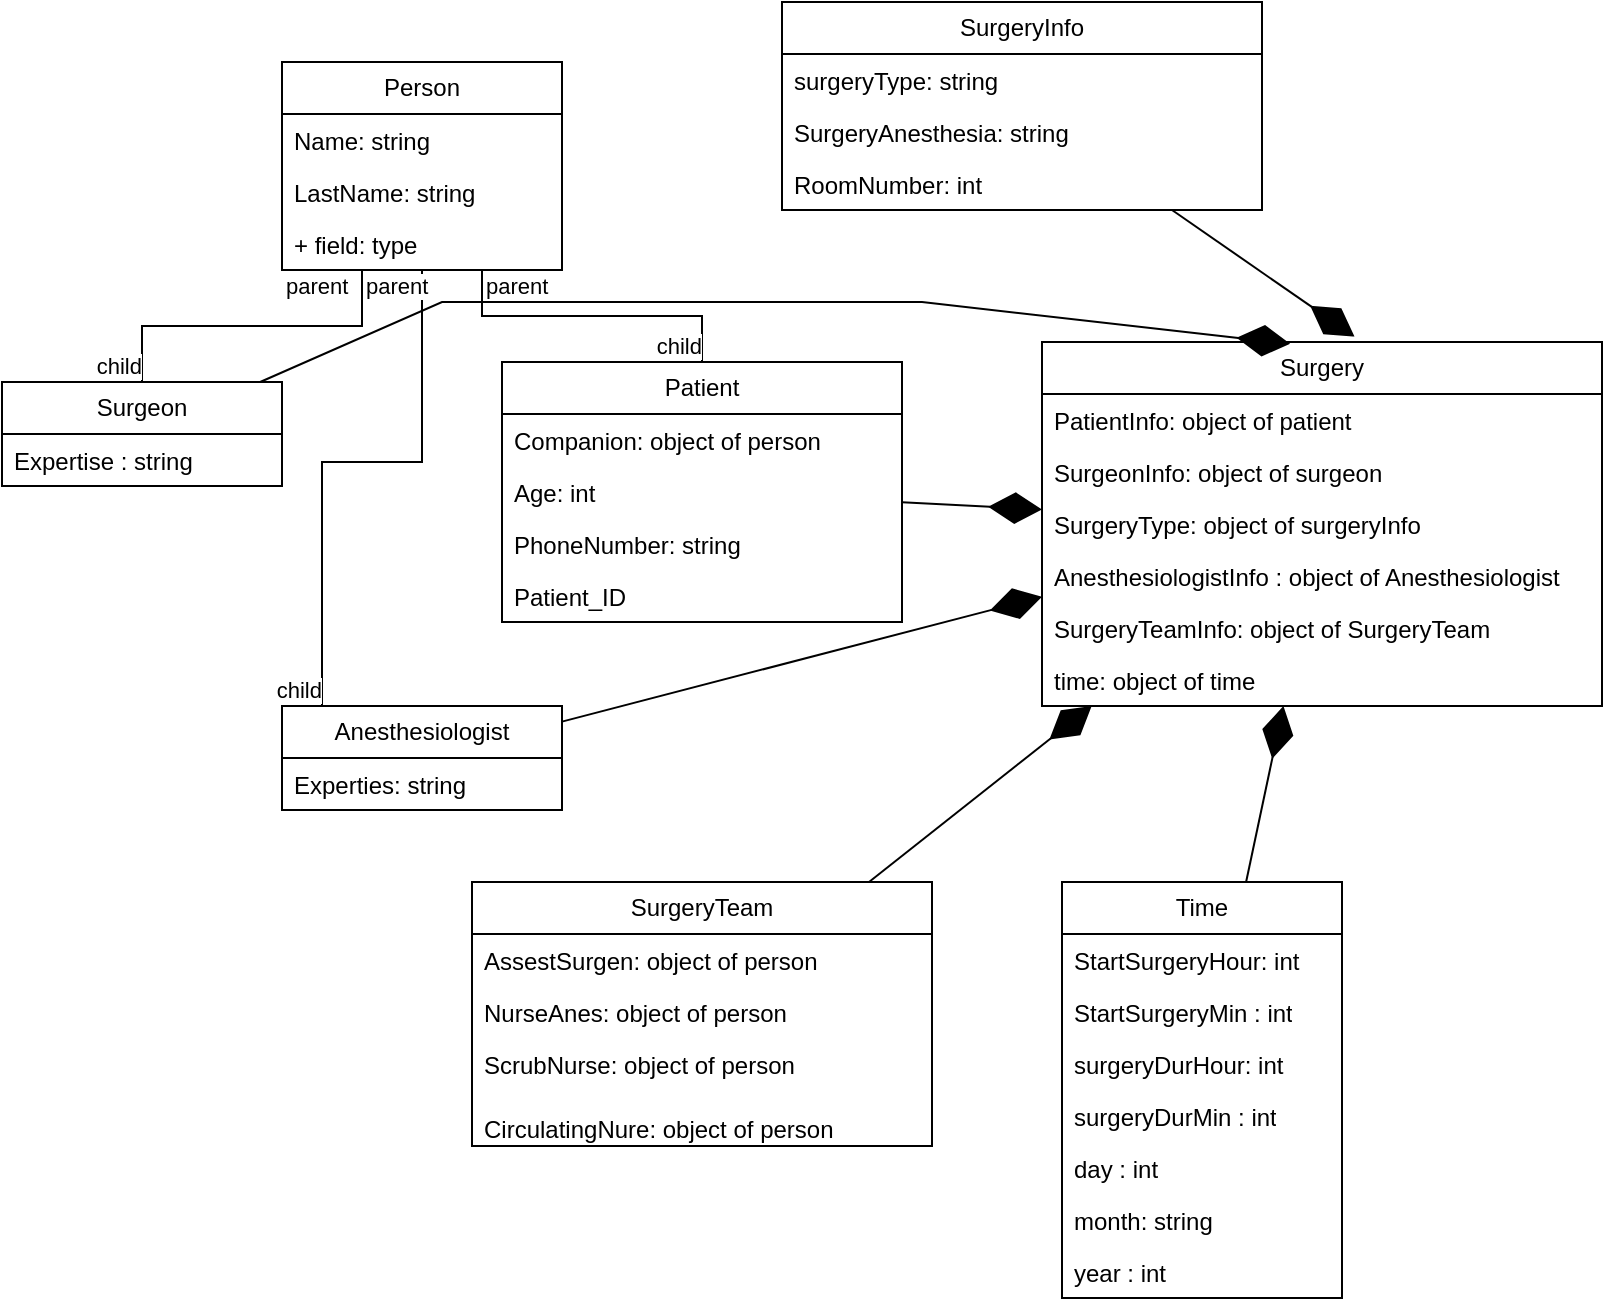 <mxfile version="24.4.14" type="device">
  <diagram id="w68jyI-FTWIqQqtQz8KB" name="Page-1">
    <mxGraphModel dx="1235" dy="709" grid="1" gridSize="10" guides="1" tooltips="1" connect="1" arrows="1" fold="1" page="1" pageScale="1" pageWidth="850" pageHeight="1100" math="0" shadow="0">
      <root>
        <mxCell id="0" />
        <mxCell id="1" parent="0" />
        <mxCell id="ivLCqieOoTdw7MXz736P-1" value="Person" style="swimlane;fontStyle=0;childLayout=stackLayout;horizontal=1;startSize=26;fillColor=none;horizontalStack=0;resizeParent=1;resizeParentMax=0;resizeLast=0;collapsible=1;marginBottom=0;whiteSpace=wrap;html=1;" parent="1" vertex="1">
          <mxGeometry x="160" y="230" width="140" height="104" as="geometry" />
        </mxCell>
        <mxCell id="ivLCqieOoTdw7MXz736P-2" value="Name: string" style="text;strokeColor=none;fillColor=none;align=left;verticalAlign=top;spacingLeft=4;spacingRight=4;overflow=hidden;rotatable=0;points=[[0,0.5],[1,0.5]];portConstraint=eastwest;whiteSpace=wrap;html=1;" parent="ivLCqieOoTdw7MXz736P-1" vertex="1">
          <mxGeometry y="26" width="140" height="26" as="geometry" />
        </mxCell>
        <mxCell id="ivLCqieOoTdw7MXz736P-3" value="LastName: string" style="text;strokeColor=none;fillColor=none;align=left;verticalAlign=top;spacingLeft=4;spacingRight=4;overflow=hidden;rotatable=0;points=[[0,0.5],[1,0.5]];portConstraint=eastwest;whiteSpace=wrap;html=1;" parent="ivLCqieOoTdw7MXz736P-1" vertex="1">
          <mxGeometry y="52" width="140" height="26" as="geometry" />
        </mxCell>
        <mxCell id="ivLCqieOoTdw7MXz736P-4" value="+ field: type" style="text;strokeColor=none;fillColor=none;align=left;verticalAlign=top;spacingLeft=4;spacingRight=4;overflow=hidden;rotatable=0;points=[[0,0.5],[1,0.5]];portConstraint=eastwest;whiteSpace=wrap;html=1;" parent="ivLCqieOoTdw7MXz736P-1" vertex="1">
          <mxGeometry y="78" width="140" height="26" as="geometry" />
        </mxCell>
        <mxCell id="ivLCqieOoTdw7MXz736P-5" value="Surgeon" style="swimlane;fontStyle=0;childLayout=stackLayout;horizontal=1;startSize=26;fillColor=none;horizontalStack=0;resizeParent=1;resizeParentMax=0;resizeLast=0;collapsible=1;marginBottom=0;whiteSpace=wrap;html=1;" parent="1" vertex="1">
          <mxGeometry x="20" y="390" width="140" height="52" as="geometry" />
        </mxCell>
        <mxCell id="ivLCqieOoTdw7MXz736P-7" value="Expertise : string" style="text;strokeColor=none;fillColor=none;align=left;verticalAlign=top;spacingLeft=4;spacingRight=4;overflow=hidden;rotatable=0;points=[[0,0.5],[1,0.5]];portConstraint=eastwest;whiteSpace=wrap;html=1;" parent="ivLCqieOoTdw7MXz736P-5" vertex="1">
          <mxGeometry y="26" width="140" height="26" as="geometry" />
        </mxCell>
        <mxCell id="ivLCqieOoTdw7MXz736P-9" value=" Patient" style="swimlane;fontStyle=0;childLayout=stackLayout;horizontal=1;startSize=26;fillColor=none;horizontalStack=0;resizeParent=1;resizeParentMax=0;resizeLast=0;collapsible=1;marginBottom=0;whiteSpace=wrap;html=1;" parent="1" vertex="1">
          <mxGeometry x="270" y="380" width="200" height="130" as="geometry" />
        </mxCell>
        <mxCell id="ivLCqieOoTdw7MXz736P-10" value="Companion: object of person" style="text;strokeColor=none;fillColor=none;align=left;verticalAlign=top;spacingLeft=4;spacingRight=4;overflow=hidden;rotatable=0;points=[[0,0.5],[1,0.5]];portConstraint=eastwest;whiteSpace=wrap;html=1;" parent="ivLCqieOoTdw7MXz736P-9" vertex="1">
          <mxGeometry y="26" width="200" height="26" as="geometry" />
        </mxCell>
        <mxCell id="ivLCqieOoTdw7MXz736P-11" value="Age: int" style="text;strokeColor=none;fillColor=none;align=left;verticalAlign=top;spacingLeft=4;spacingRight=4;overflow=hidden;rotatable=0;points=[[0,0.5],[1,0.5]];portConstraint=eastwest;whiteSpace=wrap;html=1;" parent="ivLCqieOoTdw7MXz736P-9" vertex="1">
          <mxGeometry y="52" width="200" height="26" as="geometry" />
        </mxCell>
        <mxCell id="ivLCqieOoTdw7MXz736P-12" value="PhoneNumber: string" style="text;strokeColor=none;fillColor=none;align=left;verticalAlign=top;spacingLeft=4;spacingRight=4;overflow=hidden;rotatable=0;points=[[0,0.5],[1,0.5]];portConstraint=eastwest;whiteSpace=wrap;html=1;" parent="ivLCqieOoTdw7MXz736P-9" vertex="1">
          <mxGeometry y="78" width="200" height="26" as="geometry" />
        </mxCell>
        <mxCell id="ivLCqieOoTdw7MXz736P-13" value="Patient_ID" style="text;strokeColor=none;fillColor=none;align=left;verticalAlign=top;spacingLeft=4;spacingRight=4;overflow=hidden;rotatable=0;points=[[0,0.5],[1,0.5]];portConstraint=eastwest;whiteSpace=wrap;html=1;" parent="ivLCqieOoTdw7MXz736P-9" vertex="1">
          <mxGeometry y="104" width="200" height="26" as="geometry" />
        </mxCell>
        <mxCell id="ivLCqieOoTdw7MXz736P-14" value="Surgery" style="swimlane;fontStyle=0;childLayout=stackLayout;horizontal=1;startSize=26;fillColor=none;horizontalStack=0;resizeParent=1;resizeParentMax=0;resizeLast=0;collapsible=1;marginBottom=0;whiteSpace=wrap;html=1;" parent="1" vertex="1">
          <mxGeometry x="540" y="370" width="280" height="182" as="geometry" />
        </mxCell>
        <mxCell id="ivLCqieOoTdw7MXz736P-15" value="PatientInfo: object of patient" style="text;strokeColor=none;fillColor=none;align=left;verticalAlign=top;spacingLeft=4;spacingRight=4;overflow=hidden;rotatable=0;points=[[0,0.5],[1,0.5]];portConstraint=eastwest;whiteSpace=wrap;html=1;" parent="ivLCqieOoTdw7MXz736P-14" vertex="1">
          <mxGeometry y="26" width="280" height="26" as="geometry" />
        </mxCell>
        <mxCell id="ivLCqieOoTdw7MXz736P-16" value="SurgeonInfo: object of surgeon" style="text;strokeColor=none;fillColor=none;align=left;verticalAlign=top;spacingLeft=4;spacingRight=4;overflow=hidden;rotatable=0;points=[[0,0.5],[1,0.5]];portConstraint=eastwest;whiteSpace=wrap;html=1;" parent="ivLCqieOoTdw7MXz736P-14" vertex="1">
          <mxGeometry y="52" width="280" height="26" as="geometry" />
        </mxCell>
        <mxCell id="ivLCqieOoTdw7MXz736P-25" value="SurgeryType: object of surgeryInfo" style="text;strokeColor=none;fillColor=none;align=left;verticalAlign=top;spacingLeft=4;spacingRight=4;overflow=hidden;rotatable=0;points=[[0,0.5],[1,0.5]];portConstraint=eastwest;whiteSpace=wrap;html=1;" parent="ivLCqieOoTdw7MXz736P-14" vertex="1">
          <mxGeometry y="78" width="280" height="26" as="geometry" />
        </mxCell>
        <mxCell id="ivLCqieOoTdw7MXz736P-27" value="AnesthesiologistInfo : object of Anesthesiologist" style="text;strokeColor=none;fillColor=none;align=left;verticalAlign=top;spacingLeft=4;spacingRight=4;overflow=hidden;rotatable=0;points=[[0,0.5],[1,0.5]];portConstraint=eastwest;whiteSpace=wrap;html=1;" parent="ivLCqieOoTdw7MXz736P-14" vertex="1">
          <mxGeometry y="104" width="280" height="26" as="geometry" />
        </mxCell>
        <mxCell id="ivLCqieOoTdw7MXz736P-38" value="SurgeryTeamInfo: object of SurgeryTeam" style="text;strokeColor=none;fillColor=none;align=left;verticalAlign=top;spacingLeft=4;spacingRight=4;overflow=hidden;rotatable=0;points=[[0,0.5],[1,0.5]];portConstraint=eastwest;whiteSpace=wrap;html=1;" parent="ivLCqieOoTdw7MXz736P-14" vertex="1">
          <mxGeometry y="130" width="280" height="26" as="geometry" />
        </mxCell>
        <mxCell id="1yZj_QaA3-WTMAFp8CMQ-12" value="time: object of time" style="text;strokeColor=none;fillColor=none;align=left;verticalAlign=top;spacingLeft=4;spacingRight=4;overflow=hidden;rotatable=0;points=[[0,0.5],[1,0.5]];portConstraint=eastwest;whiteSpace=wrap;html=1;" vertex="1" parent="ivLCqieOoTdw7MXz736P-14">
          <mxGeometry y="156" width="280" height="26" as="geometry" />
        </mxCell>
        <mxCell id="ivLCqieOoTdw7MXz736P-18" value="" style="endArrow=none;html=1;edgeStyle=orthogonalEdgeStyle;rounded=0;" parent="1" source="ivLCqieOoTdw7MXz736P-1" target="ivLCqieOoTdw7MXz736P-5" edge="1">
          <mxGeometry relative="1" as="geometry">
            <mxPoint x="350" y="440" as="sourcePoint" />
            <mxPoint x="510" y="440" as="targetPoint" />
            <Array as="points">
              <mxPoint x="200" y="362" />
              <mxPoint x="90" y="362" />
            </Array>
          </mxGeometry>
        </mxCell>
        <mxCell id="ivLCqieOoTdw7MXz736P-19" value="parent" style="edgeLabel;resizable=0;html=1;align=left;verticalAlign=bottom;" parent="ivLCqieOoTdw7MXz736P-18" connectable="0" vertex="1">
          <mxGeometry x="-1" relative="1" as="geometry">
            <mxPoint x="-40" y="16" as="offset" />
          </mxGeometry>
        </mxCell>
        <mxCell id="ivLCqieOoTdw7MXz736P-20" value="child" style="edgeLabel;resizable=0;html=1;align=right;verticalAlign=bottom;" parent="ivLCqieOoTdw7MXz736P-18" connectable="0" vertex="1">
          <mxGeometry x="1" relative="1" as="geometry" />
        </mxCell>
        <mxCell id="ivLCqieOoTdw7MXz736P-21" value="" style="endArrow=none;html=1;edgeStyle=orthogonalEdgeStyle;rounded=0;" parent="1" source="ivLCqieOoTdw7MXz736P-1" target="ivLCqieOoTdw7MXz736P-9" edge="1">
          <mxGeometry relative="1" as="geometry">
            <mxPoint x="350" y="440" as="sourcePoint" />
            <mxPoint x="510" y="440" as="targetPoint" />
            <Array as="points">
              <mxPoint x="260" y="357" />
              <mxPoint x="370" y="357" />
            </Array>
          </mxGeometry>
        </mxCell>
        <mxCell id="ivLCqieOoTdw7MXz736P-22" value="parent" style="edgeLabel;resizable=0;html=1;align=left;verticalAlign=bottom;" parent="ivLCqieOoTdw7MXz736P-21" connectable="0" vertex="1">
          <mxGeometry x="-1" relative="1" as="geometry">
            <mxPoint y="16" as="offset" />
          </mxGeometry>
        </mxCell>
        <mxCell id="ivLCqieOoTdw7MXz736P-23" value="child" style="edgeLabel;resizable=0;html=1;align=right;verticalAlign=bottom;" parent="ivLCqieOoTdw7MXz736P-21" connectable="0" vertex="1">
          <mxGeometry x="1" relative="1" as="geometry" />
        </mxCell>
        <mxCell id="ivLCqieOoTdw7MXz736P-28" value="&lt;span style=&quot;text-align: left;&quot;&gt;Anesthesiologist&lt;/span&gt;" style="swimlane;fontStyle=0;childLayout=stackLayout;horizontal=1;startSize=26;fillColor=none;horizontalStack=0;resizeParent=1;resizeParentMax=0;resizeLast=0;collapsible=1;marginBottom=0;whiteSpace=wrap;html=1;" parent="1" vertex="1">
          <mxGeometry x="160" y="552" width="140" height="52" as="geometry" />
        </mxCell>
        <mxCell id="ivLCqieOoTdw7MXz736P-29" value="Experties: string" style="text;strokeColor=none;fillColor=none;align=left;verticalAlign=top;spacingLeft=4;spacingRight=4;overflow=hidden;rotatable=0;points=[[0,0.5],[1,0.5]];portConstraint=eastwest;whiteSpace=wrap;html=1;" parent="ivLCqieOoTdw7MXz736P-28" vertex="1">
          <mxGeometry y="26" width="140" height="26" as="geometry" />
        </mxCell>
        <mxCell id="ivLCqieOoTdw7MXz736P-32" value="" style="endArrow=none;html=1;edgeStyle=orthogonalEdgeStyle;rounded=0;" parent="1" source="ivLCqieOoTdw7MXz736P-1" target="ivLCqieOoTdw7MXz736P-28" edge="1">
          <mxGeometry relative="1" as="geometry">
            <mxPoint x="350" y="440" as="sourcePoint" />
            <mxPoint x="510" y="440" as="targetPoint" />
            <Array as="points">
              <mxPoint x="230" y="430" />
              <mxPoint x="180" y="430" />
            </Array>
          </mxGeometry>
        </mxCell>
        <mxCell id="ivLCqieOoTdw7MXz736P-33" value="parent" style="edgeLabel;resizable=0;html=1;align=left;verticalAlign=bottom;" parent="ivLCqieOoTdw7MXz736P-32" connectable="0" vertex="1">
          <mxGeometry x="-1" relative="1" as="geometry">
            <mxPoint x="-30" y="16" as="offset" />
          </mxGeometry>
        </mxCell>
        <mxCell id="ivLCqieOoTdw7MXz736P-34" value="child" style="edgeLabel;resizable=0;html=1;align=right;verticalAlign=bottom;" parent="ivLCqieOoTdw7MXz736P-32" connectable="0" vertex="1">
          <mxGeometry x="1" relative="1" as="geometry" />
        </mxCell>
        <mxCell id="ivLCqieOoTdw7MXz736P-39" value="&lt;span style=&quot;text-align: left;&quot;&gt;SurgeryTeam&lt;/span&gt;" style="swimlane;fontStyle=0;childLayout=stackLayout;horizontal=1;startSize=26;fillColor=none;horizontalStack=0;resizeParent=1;resizeParentMax=0;resizeLast=0;collapsible=1;marginBottom=0;whiteSpace=wrap;html=1;" parent="1" vertex="1">
          <mxGeometry x="255" y="640" width="230" height="132" as="geometry" />
        </mxCell>
        <mxCell id="ivLCqieOoTdw7MXz736P-40" value="AssestSurgen: object of person" style="text;strokeColor=none;fillColor=none;align=left;verticalAlign=top;spacingLeft=4;spacingRight=4;overflow=hidden;rotatable=0;points=[[0,0.5],[1,0.5]];portConstraint=eastwest;whiteSpace=wrap;html=1;" parent="ivLCqieOoTdw7MXz736P-39" vertex="1">
          <mxGeometry y="26" width="230" height="26" as="geometry" />
        </mxCell>
        <mxCell id="ivLCqieOoTdw7MXz736P-41" value="NurseAnes: object of person" style="text;strokeColor=none;fillColor=none;align=left;verticalAlign=top;spacingLeft=4;spacingRight=4;overflow=hidden;rotatable=0;points=[[0,0.5],[1,0.5]];portConstraint=eastwest;whiteSpace=wrap;html=1;" parent="ivLCqieOoTdw7MXz736P-39" vertex="1">
          <mxGeometry y="52" width="230" height="26" as="geometry" />
        </mxCell>
        <mxCell id="ivLCqieOoTdw7MXz736P-42" value="ScrubNurse: object of person" style="text;strokeColor=none;fillColor=none;align=left;verticalAlign=top;spacingLeft=4;spacingRight=4;overflow=hidden;rotatable=0;points=[[0,0.5],[1,0.5]];portConstraint=eastwest;whiteSpace=wrap;html=1;" parent="ivLCqieOoTdw7MXz736P-39" vertex="1">
          <mxGeometry y="78" width="230" height="32" as="geometry" />
        </mxCell>
        <mxCell id="ivLCqieOoTdw7MXz736P-43" value="CirculatingNure: object of person" style="text;strokeColor=none;fillColor=none;align=left;verticalAlign=top;spacingLeft=4;spacingRight=4;overflow=hidden;rotatable=0;points=[[0,0.5],[1,0.5]];portConstraint=eastwest;whiteSpace=wrap;html=1;" parent="ivLCqieOoTdw7MXz736P-39" vertex="1">
          <mxGeometry y="110" width="230" height="22" as="geometry" />
        </mxCell>
        <mxCell id="ivLCqieOoTdw7MXz736P-45" value="" style="endArrow=diamondThin;endFill=1;endSize=24;html=1;rounded=0;" parent="1" source="ivLCqieOoTdw7MXz736P-39" target="ivLCqieOoTdw7MXz736P-14" edge="1">
          <mxGeometry width="160" relative="1" as="geometry">
            <mxPoint x="380" y="570" as="sourcePoint" />
            <mxPoint x="540" y="570" as="targetPoint" />
          </mxGeometry>
        </mxCell>
        <mxCell id="ivLCqieOoTdw7MXz736P-46" value="" style="endArrow=diamondThin;endFill=1;endSize=24;html=1;rounded=0;" parent="1" source="ivLCqieOoTdw7MXz736P-28" target="ivLCqieOoTdw7MXz736P-14" edge="1">
          <mxGeometry width="160" relative="1" as="geometry">
            <mxPoint x="380" y="570" as="sourcePoint" />
            <mxPoint x="540" y="570" as="targetPoint" />
          </mxGeometry>
        </mxCell>
        <mxCell id="ivLCqieOoTdw7MXz736P-47" value="" style="endArrow=diamondThin;endFill=1;endSize=24;html=1;rounded=0;" parent="1" source="ivLCqieOoTdw7MXz736P-9" target="ivLCqieOoTdw7MXz736P-14" edge="1">
          <mxGeometry width="160" relative="1" as="geometry">
            <mxPoint x="380" y="570" as="sourcePoint" />
            <mxPoint x="540" y="570" as="targetPoint" />
          </mxGeometry>
        </mxCell>
        <mxCell id="ivLCqieOoTdw7MXz736P-48" value="" style="endArrow=diamondThin;endFill=1;endSize=24;html=1;rounded=0;entryX=0.443;entryY=0.005;entryDx=0;entryDy=0;entryPerimeter=0;" parent="1" source="ivLCqieOoTdw7MXz736P-5" target="ivLCqieOoTdw7MXz736P-14" edge="1">
          <mxGeometry width="160" relative="1" as="geometry">
            <mxPoint x="380" y="570" as="sourcePoint" />
            <mxPoint x="540" y="570" as="targetPoint" />
            <Array as="points">
              <mxPoint x="240" y="350" />
              <mxPoint x="480" y="350" />
            </Array>
          </mxGeometry>
        </mxCell>
        <mxCell id="1yZj_QaA3-WTMAFp8CMQ-1" value="Time" style="swimlane;fontStyle=0;childLayout=stackLayout;horizontal=1;startSize=26;fillColor=none;horizontalStack=0;resizeParent=1;resizeParentMax=0;resizeLast=0;collapsible=1;marginBottom=0;whiteSpace=wrap;html=1;" vertex="1" parent="1">
          <mxGeometry x="550" y="640" width="140" height="208" as="geometry" />
        </mxCell>
        <mxCell id="1yZj_QaA3-WTMAFp8CMQ-2" value="StartSurgeryHour: int" style="text;strokeColor=none;fillColor=none;align=left;verticalAlign=top;spacingLeft=4;spacingRight=4;overflow=hidden;rotatable=0;points=[[0,0.5],[1,0.5]];portConstraint=eastwest;whiteSpace=wrap;html=1;" vertex="1" parent="1yZj_QaA3-WTMAFp8CMQ-1">
          <mxGeometry y="26" width="140" height="26" as="geometry" />
        </mxCell>
        <mxCell id="1yZj_QaA3-WTMAFp8CMQ-3" value="StartSurgeryMin : int" style="text;strokeColor=none;fillColor=none;align=left;verticalAlign=top;spacingLeft=4;spacingRight=4;overflow=hidden;rotatable=0;points=[[0,0.5],[1,0.5]];portConstraint=eastwest;whiteSpace=wrap;html=1;" vertex="1" parent="1yZj_QaA3-WTMAFp8CMQ-1">
          <mxGeometry y="52" width="140" height="26" as="geometry" />
        </mxCell>
        <mxCell id="1yZj_QaA3-WTMAFp8CMQ-4" value="surgeryDurHour: int" style="text;strokeColor=none;fillColor=none;align=left;verticalAlign=top;spacingLeft=4;spacingRight=4;overflow=hidden;rotatable=0;points=[[0,0.5],[1,0.5]];portConstraint=eastwest;whiteSpace=wrap;html=1;" vertex="1" parent="1yZj_QaA3-WTMAFp8CMQ-1">
          <mxGeometry y="78" width="140" height="26" as="geometry" />
        </mxCell>
        <mxCell id="1yZj_QaA3-WTMAFp8CMQ-5" value="surgeryDurMin : int" style="text;strokeColor=none;fillColor=none;align=left;verticalAlign=top;spacingLeft=4;spacingRight=4;overflow=hidden;rotatable=0;points=[[0,0.5],[1,0.5]];portConstraint=eastwest;whiteSpace=wrap;html=1;" vertex="1" parent="1yZj_QaA3-WTMAFp8CMQ-1">
          <mxGeometry y="104" width="140" height="26" as="geometry" />
        </mxCell>
        <mxCell id="1yZj_QaA3-WTMAFp8CMQ-7" value="day : int" style="text;strokeColor=none;fillColor=none;align=left;verticalAlign=top;spacingLeft=4;spacingRight=4;overflow=hidden;rotatable=0;points=[[0,0.5],[1,0.5]];portConstraint=eastwest;whiteSpace=wrap;html=1;" vertex="1" parent="1yZj_QaA3-WTMAFp8CMQ-1">
          <mxGeometry y="130" width="140" height="26" as="geometry" />
        </mxCell>
        <mxCell id="1yZj_QaA3-WTMAFp8CMQ-8" value="month: string" style="text;strokeColor=none;fillColor=none;align=left;verticalAlign=top;spacingLeft=4;spacingRight=4;overflow=hidden;rotatable=0;points=[[0,0.5],[1,0.5]];portConstraint=eastwest;whiteSpace=wrap;html=1;" vertex="1" parent="1yZj_QaA3-WTMAFp8CMQ-1">
          <mxGeometry y="156" width="140" height="26" as="geometry" />
        </mxCell>
        <mxCell id="1yZj_QaA3-WTMAFp8CMQ-9" value="year : int" style="text;strokeColor=none;fillColor=none;align=left;verticalAlign=top;spacingLeft=4;spacingRight=4;overflow=hidden;rotatable=0;points=[[0,0.5],[1,0.5]];portConstraint=eastwest;whiteSpace=wrap;html=1;" vertex="1" parent="1yZj_QaA3-WTMAFp8CMQ-1">
          <mxGeometry y="182" width="140" height="26" as="geometry" />
        </mxCell>
        <mxCell id="1yZj_QaA3-WTMAFp8CMQ-11" value="" style="endArrow=diamondThin;endFill=1;endSize=24;html=1;rounded=0;" edge="1" parent="1" source="1yZj_QaA3-WTMAFp8CMQ-1" target="ivLCqieOoTdw7MXz736P-14">
          <mxGeometry width="160" relative="1" as="geometry">
            <mxPoint x="350" y="640" as="sourcePoint" />
            <mxPoint x="510" y="640" as="targetPoint" />
          </mxGeometry>
        </mxCell>
        <mxCell id="1yZj_QaA3-WTMAFp8CMQ-13" value="SurgeryInfo" style="swimlane;fontStyle=0;childLayout=stackLayout;horizontal=1;startSize=26;fillColor=none;horizontalStack=0;resizeParent=1;resizeParentMax=0;resizeLast=0;collapsible=1;marginBottom=0;whiteSpace=wrap;html=1;" vertex="1" parent="1">
          <mxGeometry x="410" y="200" width="240" height="104" as="geometry" />
        </mxCell>
        <mxCell id="1yZj_QaA3-WTMAFp8CMQ-14" value="surgeryType: string" style="text;strokeColor=none;fillColor=none;align=left;verticalAlign=top;spacingLeft=4;spacingRight=4;overflow=hidden;rotatable=0;points=[[0,0.5],[1,0.5]];portConstraint=eastwest;whiteSpace=wrap;html=1;" vertex="1" parent="1yZj_QaA3-WTMAFp8CMQ-13">
          <mxGeometry y="26" width="240" height="26" as="geometry" />
        </mxCell>
        <mxCell id="1yZj_QaA3-WTMAFp8CMQ-15" value="SurgeryAnesthesia: string" style="text;strokeColor=none;fillColor=none;align=left;verticalAlign=top;spacingLeft=4;spacingRight=4;overflow=hidden;rotatable=0;points=[[0,0.5],[1,0.5]];portConstraint=eastwest;whiteSpace=wrap;html=1;" vertex="1" parent="1yZj_QaA3-WTMAFp8CMQ-13">
          <mxGeometry y="52" width="240" height="26" as="geometry" />
        </mxCell>
        <mxCell id="1yZj_QaA3-WTMAFp8CMQ-17" value="RoomNumber: int" style="text;strokeColor=none;fillColor=none;align=left;verticalAlign=top;spacingLeft=4;spacingRight=4;overflow=hidden;rotatable=0;points=[[0,0.5],[1,0.5]];portConstraint=eastwest;whiteSpace=wrap;html=1;" vertex="1" parent="1yZj_QaA3-WTMAFp8CMQ-13">
          <mxGeometry y="78" width="240" height="26" as="geometry" />
        </mxCell>
        <mxCell id="1yZj_QaA3-WTMAFp8CMQ-18" value="" style="endArrow=diamondThin;endFill=1;endSize=24;html=1;rounded=0;entryX=0.558;entryY=-0.015;entryDx=0;entryDy=0;entryPerimeter=0;" edge="1" parent="1" source="1yZj_QaA3-WTMAFp8CMQ-13" target="ivLCqieOoTdw7MXz736P-14">
          <mxGeometry width="160" relative="1" as="geometry">
            <mxPoint x="590.003" y="304" as="sourcePoint" />
            <mxPoint x="703.25" y="366.36" as="targetPoint" />
          </mxGeometry>
        </mxCell>
      </root>
    </mxGraphModel>
  </diagram>
</mxfile>
